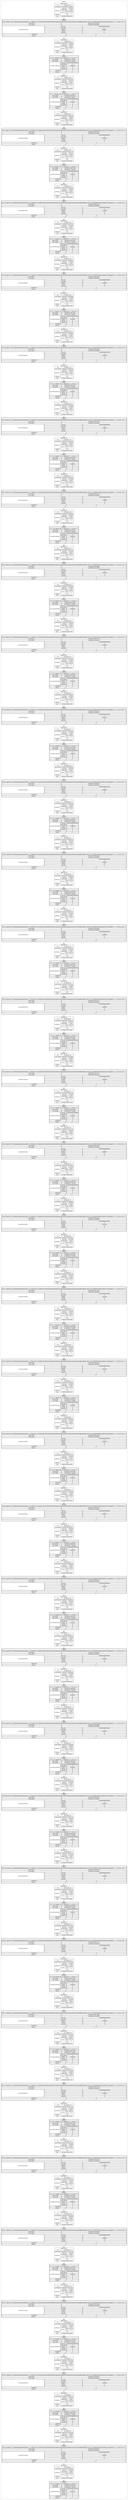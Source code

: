 digraph dot {
subgraph cluster_1 {
label="graph_1" graph[style="dashed"];
"graph_1_node_0"[style="solid" shape="record" label="{
MEM_ALLOC
| {{ID | node handle} | {0 (topoId: 137) | 0x00005633705A9D50}}
| {{{poolProps | {allocType | handleTypes | {location | {type | id}}} | {PINNED | NONE | DEVICE | 0}}}}
| {{bytesize | dptr} | {128 | 0x0000001A00000000}}
}"];

"graph_1_node_1"[style="bold" shape="record" label="{KERNEL
| {ID | 1 (topoId: 136) | _ZN8internal5gemvx6kernelIii13__nv_bfloat16S2_S2_fLb1ELb1ELb1ELb0ELi7ELb0E18cublasGemvParamsExIi30cublasGemvTensorStridedBatchedIKS2_ES6_S4_IS2_EfEEENSt9enable_ifIXT5_EvE4typeET11_\<\<\<1,\{2,64\},784\>\>\>}
| {{node handle | func handle} | {0x0000563376E2DFE0 | 0x00005633768D5BF0}}
| {accessPolicyWindow | {base_ptr | num_bytes | hitRatio | hitProp | missProp} | {0x0000000000000000 | 0 | 0.000000 | N | N}}
| {cooperative | 0}
| {priority | 0}
}"];

"graph_1_node_2"[style="solid" shape="record" label="{
MEM_ALLOC
| {{ID | node handle} | {2 (topoId: 135) | 0x00005633771ED0E0}}
| {{{poolProps | {allocType | handleTypes | {location | {type | id}}} | {PINNED | NONE | DEVICE | 0}}}}
| {{bytesize | dptr} | {128 | 0x0000001A00000200}}
}"];

"graph_1_node_3"[style="bold" shape="record" label="{KERNEL
| {ID | 3 (topoId: 134) | badd_bf16\<\<\<1,1024,0\>\>\>}
| {{node handle | func handle} | {0x00005633771ED970 | 0x00005633774A5A60}}
| {accessPolicyWindow | {base_ptr | num_bytes | hitRatio | hitProp | missProp} | {0x0000000000000000 | 0 | 0.000000 | N | N}}
| {cooperative | 0}
| {priority | 0}
}"];

"graph_1_node_4"[style="solid" shape="record" label="{
MEM_ALLOC
| {{ID | node handle} | {4 (topoId: 133) | 0x0000563376E2FFE0}}
| {{{poolProps | {allocType | handleTypes | {location | {type | id}}} | {PINNED | NONE | DEVICE | 0}}}}
| {{bytesize | dptr} | {128 | 0x0000001A00000400}}
}"];

"graph_1_node_5"[style="bold" shape="record" label="{KERNEL
| {ID | 5 (topoId: 132) | urelu_bf16\<\<\<1,1024,0\>\>\>}
| {{node handle | func handle} | {0x0000563376E30870 | 0x000056337754E210}}
| {accessPolicyWindow | {base_ptr | num_bytes | hitRatio | hitProp | missProp} | {0x0000000000000000 | 0 | 0.000000 | N | N}}
| {cooperative | 0}
| {priority | 0}
}"];

"graph_1_node_6"[style="solid" shape="record" label="{
MEM_ALLOC
| {{ID | node handle} | {6 (topoId: 131) | 0x0000563376E31250}}
| {{{poolProps | {allocType | handleTypes | {location | {type | id}}} | {PINNED | NONE | DEVICE | 0}}}}
| {{bytesize | dptr} | {128 | 0x0000001A00000600}}
}"];

"graph_1_node_7"[style="bold" shape="record" label="{KERNEL
| {ID | 7 (topoId: 130) | _ZN8internal5gemvx6kernelIii13__nv_bfloat16S2_S2_fLb0ELb1ELb1ELb0ELi5ELb0E18cublasGemvParamsExIi30cublasGemvTensorStridedBatchedIKS2_ES6_S4_IS2_EfEEENSt9enable_ifIXntT5_EvE4typeET11_\<\<\<16,\{8,4\},144\>\>\>}
| {{node handle | func handle} | {0x0000563376E36650 | 0x000056337693AEF0}}
| {accessPolicyWindow | {base_ptr | num_bytes | hitRatio | hitProp | missProp} | {0x0000000000000000 | 0 | 0.000000 | N | N}}
| {cooperative | 0}
| {priority | 0}
}"];

"graph_1_node_8"[style="solid" shape="record" label="{
MEM_ALLOC
| {{ID | node handle} | {8 (topoId: 129) | 0x0000563376E37150}}
| {{{poolProps | {allocType | handleTypes | {location | {type | id}}} | {PINNED | NONE | DEVICE | 0}}}}
| {{bytesize | dptr} | {128 | 0x0000001A00000800}}
}"];

"graph_1_node_9"[style="bold" shape="record" label="{KERNEL
| {ID | 9 (topoId: 128) | badd_bf16\<\<\<1,1024,0\>\>\>}
| {{node handle | func handle} | {0x0000563376E379E0 | 0x00005633774A5A60}}
| {accessPolicyWindow | {base_ptr | num_bytes | hitRatio | hitProp | missProp} | {0x0000000000000000 | 0 | 0.000000 | N | N}}
| {cooperative | 0}
| {priority | 0}
}"];

"graph_1_node_10"[style="solid" shape="record" label="{
MEM_ALLOC
| {{ID | node handle} | {10 (topoId: 127) | 0x0000563376E383E0}}
| {{{poolProps | {allocType | handleTypes | {location | {type | id}}} | {PINNED | NONE | DEVICE | 0}}}}
| {{bytesize | dptr} | {128 | 0x0000001A00000A00}}
}"];

"graph_1_node_11"[style="bold" shape="record" label="{KERNEL
| {ID | 11 (topoId: 126) | _ZN8internal5gemvx6kernelIii13__nv_bfloat16S2_S2_fLb0ELb1ELb1ELb0ELi5ELb0E18cublasGemvParamsExIi30cublasGemvTensorStridedBatchedIKS2_ES6_S4_IS2_EfEEENSt9enable_ifIXntT5_EvE4typeET11_\<\<\<16,\{8,4\},144\>\>\>}
| {{node handle | func handle} | {0x0000563376E38C70 | 0x000056337693AEF0}}
| {accessPolicyWindow | {base_ptr | num_bytes | hitRatio | hitProp | missProp} | {0x0000000000000000 | 0 | 0.000000 | N | N}}
| {cooperative | 0}
| {priority | 0}
}"];

"graph_1_node_12"[style="solid" shape="record" label="{
MEM_ALLOC
| {{ID | node handle} | {12 (topoId: 125) | 0x0000563376E39790}}
| {{{poolProps | {allocType | handleTypes | {location | {type | id}}} | {PINNED | NONE | DEVICE | 0}}}}
| {{bytesize | dptr} | {128 | 0x0000001A00000C00}}
}"];

"graph_1_node_13"[style="bold" shape="record" label="{KERNEL
| {ID | 13 (topoId: 124) | badd_bf16\<\<\<1,1024,0\>\>\>}
| {{node handle | func handle} | {0x0000563376E3A020 | 0x00005633774A5A60}}
| {accessPolicyWindow | {base_ptr | num_bytes | hitRatio | hitProp | missProp} | {0x0000000000000000 | 0 | 0.000000 | N | N}}
| {cooperative | 0}
| {priority | 0}
}"];

"graph_1_node_14"[style="solid" shape="record" label="{
MEM_ALLOC
| {{ID | node handle} | {14 (topoId: 123) | 0x0000563376E3AA20}}
| {{{poolProps | {allocType | handleTypes | {location | {type | id}}} | {PINNED | NONE | DEVICE | 0}}}}
| {{bytesize | dptr} | {128 | 0x0000001A00000E00}}
}"];

"graph_1_node_15"[style="bold" shape="record" label="{KERNEL
| {ID | 15 (topoId: 122) | _ZN8internal5gemvx6kernelIii13__nv_bfloat16S2_S2_fLb0ELb1ELb1ELb0ELi5ELb0E18cublasGemvParamsExIi30cublasGemvTensorStridedBatchedIKS2_ES6_S4_IS2_EfEEENSt9enable_ifIXntT5_EvE4typeET11_\<\<\<16,\{8,4\},144\>\>\>}
| {{node handle | func handle} | {0x0000563376E3B2B0 | 0x000056337693AEF0}}
| {accessPolicyWindow | {base_ptr | num_bytes | hitRatio | hitProp | missProp} | {0x0000000000000000 | 0 | 0.000000 | N | N}}
| {cooperative | 0}
| {priority | 0}
}"];

"graph_1_node_16"[style="solid" shape="record" label="{
MEM_ALLOC
| {{ID | node handle} | {16 (topoId: 121) | 0x0000563376E3BDD0}}
| {{{poolProps | {allocType | handleTypes | {location | {type | id}}} | {PINNED | NONE | DEVICE | 0}}}}
| {{bytesize | dptr} | {128 | 0x0000001A00001000}}
}"];

"graph_1_node_17"[style="bold" shape="record" label="{KERNEL
| {ID | 17 (topoId: 120) | badd_bf16\<\<\<1,1024,0\>\>\>}
| {{node handle | func handle} | {0x0000563376E3C660 | 0x00005633774A5A60}}
| {accessPolicyWindow | {base_ptr | num_bytes | hitRatio | hitProp | missProp} | {0x0000000000000000 | 0 | 0.000000 | N | N}}
| {cooperative | 0}
| {priority | 0}
}"];

"graph_1_node_18"[style="solid" shape="record" label="{
MEM_ALLOC
| {{ID | node handle} | {18 (topoId: 119) | 0x0000563376E3D060}}
| {{{poolProps | {allocType | handleTypes | {location | {type | id}}} | {PINNED | NONE | DEVICE | 0}}}}
| {{bytesize | dptr} | {128 | 0x0000001A00001200}}
}"];

"graph_1_node_19"[style="bold" shape="record" label="{KERNEL
| {ID | 19 (topoId: 118) | _ZN8internal5gemvx6kernelIii13__nv_bfloat16S2_S2_fLb0ELb1ELb1ELb0ELi5ELb0E18cublasGemvParamsExIi30cublasGemvTensorStridedBatchedIKS2_ES6_S4_IS2_EfEEENSt9enable_ifIXntT5_EvE4typeET11_\<\<\<16,\{8,4\},144\>\>\>}
| {{node handle | func handle} | {0x0000563376E3D8F0 | 0x000056337693AEF0}}
| {accessPolicyWindow | {base_ptr | num_bytes | hitRatio | hitProp | missProp} | {0x0000000000000000 | 0 | 0.000000 | N | N}}
| {cooperative | 0}
| {priority | 0}
}"];

"graph_1_node_20"[style="solid" shape="record" label="{
MEM_ALLOC
| {{ID | node handle} | {20 (topoId: 117) | 0x0000563376E3E410}}
| {{{poolProps | {allocType | handleTypes | {location | {type | id}}} | {PINNED | NONE | DEVICE | 0}}}}
| {{bytesize | dptr} | {128 | 0x0000001A00001400}}
}"];

"graph_1_node_21"[style="bold" shape="record" label="{KERNEL
| {ID | 21 (topoId: 116) | badd_bf16\<\<\<1,1024,0\>\>\>}
| {{node handle | func handle} | {0x0000563376E3ECA0 | 0x00005633774A5A60}}
| {accessPolicyWindow | {base_ptr | num_bytes | hitRatio | hitProp | missProp} | {0x0000000000000000 | 0 | 0.000000 | N | N}}
| {cooperative | 0}
| {priority | 0}
}"];

"graph_1_node_22"[style="solid" shape="record" label="{
MEM_ALLOC
| {{ID | node handle} | {22 (topoId: 115) | 0x0000563376E3F6A0}}
| {{{poolProps | {allocType | handleTypes | {location | {type | id}}} | {PINNED | NONE | DEVICE | 0}}}}
| {{bytesize | dptr} | {128 | 0x0000001A00001600}}
}"];

"graph_1_node_23"[style="bold" shape="record" label="{KERNEL
| {ID | 23 (topoId: 114) | _ZN8internal5gemvx6kernelIii13__nv_bfloat16S2_S2_fLb0ELb1ELb1ELb0ELi5ELb0E18cublasGemvParamsExIi30cublasGemvTensorStridedBatchedIKS2_ES6_S4_IS2_EfEEENSt9enable_ifIXntT5_EvE4typeET11_\<\<\<16,\{8,4\},144\>\>\>}
| {{node handle | func handle} | {0x0000563376E3FF30 | 0x000056337693AEF0}}
| {accessPolicyWindow | {base_ptr | num_bytes | hitRatio | hitProp | missProp} | {0x0000000000000000 | 0 | 0.000000 | N | N}}
| {cooperative | 0}
| {priority | 0}
}"];

"graph_1_node_24"[style="solid" shape="record" label="{
MEM_ALLOC
| {{ID | node handle} | {24 (topoId: 113) | 0x0000563376E40A50}}
| {{{poolProps | {allocType | handleTypes | {location | {type | id}}} | {PINNED | NONE | DEVICE | 0}}}}
| {{bytesize | dptr} | {128 | 0x0000001A00001800}}
}"];

"graph_1_node_25"[style="bold" shape="record" label="{KERNEL
| {ID | 25 (topoId: 112) | badd_bf16\<\<\<1,1024,0\>\>\>}
| {{node handle | func handle} | {0x0000563376E412E0 | 0x00005633774A5A60}}
| {accessPolicyWindow | {base_ptr | num_bytes | hitRatio | hitProp | missProp} | {0x0000000000000000 | 0 | 0.000000 | N | N}}
| {cooperative | 0}
| {priority | 0}
}"];

"graph_1_node_26"[style="solid" shape="record" label="{
MEM_ALLOC
| {{ID | node handle} | {26 (topoId: 111) | 0x0000563376E41CE0}}
| {{{poolProps | {allocType | handleTypes | {location | {type | id}}} | {PINNED | NONE | DEVICE | 0}}}}
| {{bytesize | dptr} | {128 | 0x0000001A00001A00}}
}"];

"graph_1_node_27"[style="bold" shape="record" label="{KERNEL
| {ID | 27 (topoId: 110) | _ZN8internal5gemvx6kernelIii13__nv_bfloat16S2_S2_fLb0ELb1ELb1ELb0ELi5ELb0E18cublasGemvParamsExIi30cublasGemvTensorStridedBatchedIKS2_ES6_S4_IS2_EfEEENSt9enable_ifIXntT5_EvE4typeET11_\<\<\<16,\{8,4\},144\>\>\>}
| {{node handle | func handle} | {0x0000563376E42570 | 0x000056337693AEF0}}
| {accessPolicyWindow | {base_ptr | num_bytes | hitRatio | hitProp | missProp} | {0x0000000000000000 | 0 | 0.000000 | N | N}}
| {cooperative | 0}
| {priority | 0}
}"];

"graph_1_node_28"[style="solid" shape="record" label="{
MEM_ALLOC
| {{ID | node handle} | {28 (topoId: 109) | 0x0000563376E43090}}
| {{{poolProps | {allocType | handleTypes | {location | {type | id}}} | {PINNED | NONE | DEVICE | 0}}}}
| {{bytesize | dptr} | {128 | 0x0000001A00001C00}}
}"];

"graph_1_node_29"[style="bold" shape="record" label="{KERNEL
| {ID | 29 (topoId: 108) | badd_bf16\<\<\<1,1024,0\>\>\>}
| {{node handle | func handle} | {0x0000563376E43920 | 0x00005633774A5A60}}
| {accessPolicyWindow | {base_ptr | num_bytes | hitRatio | hitProp | missProp} | {0x0000000000000000 | 0 | 0.000000 | N | N}}
| {cooperative | 0}
| {priority | 0}
}"];

"graph_1_node_30"[style="solid" shape="record" label="{
MEM_ALLOC
| {{ID | node handle} | {30 (topoId: 107) | 0x0000563376E44320}}
| {{{poolProps | {allocType | handleTypes | {location | {type | id}}} | {PINNED | NONE | DEVICE | 0}}}}
| {{bytesize | dptr} | {128 | 0x0000001A00001E00}}
}"];

"graph_1_node_31"[style="bold" shape="record" label="{KERNEL
| {ID | 31 (topoId: 106) | _ZN8internal5gemvx6kernelIii13__nv_bfloat16S2_S2_fLb0ELb1ELb1ELb0ELi5ELb0E18cublasGemvParamsExIi30cublasGemvTensorStridedBatchedIKS2_ES6_S4_IS2_EfEEENSt9enable_ifIXntT5_EvE4typeET11_\<\<\<16,\{8,4\},144\>\>\>}
| {{node handle | func handle} | {0x0000563376E44BB0 | 0x000056337693AEF0}}
| {accessPolicyWindow | {base_ptr | num_bytes | hitRatio | hitProp | missProp} | {0x0000000000000000 | 0 | 0.000000 | N | N}}
| {cooperative | 0}
| {priority | 0}
}"];

"graph_1_node_32"[style="solid" shape="record" label="{
MEM_ALLOC
| {{ID | node handle} | {32 (topoId: 105) | 0x0000563376E456D0}}
| {{{poolProps | {allocType | handleTypes | {location | {type | id}}} | {PINNED | NONE | DEVICE | 0}}}}
| {{bytesize | dptr} | {128 | 0x0000001A00002000}}
}"];

"graph_1_node_33"[style="bold" shape="record" label="{KERNEL
| {ID | 33 (topoId: 104) | badd_bf16\<\<\<1,1024,0\>\>\>}
| {{node handle | func handle} | {0x0000563376E45F60 | 0x00005633774A5A60}}
| {accessPolicyWindow | {base_ptr | num_bytes | hitRatio | hitProp | missProp} | {0x0000000000000000 | 0 | 0.000000 | N | N}}
| {cooperative | 0}
| {priority | 0}
}"];

"graph_1_node_34"[style="solid" shape="record" label="{
MEM_ALLOC
| {{ID | node handle} | {34 (topoId: 103) | 0x0000563376E46960}}
| {{{poolProps | {allocType | handleTypes | {location | {type | id}}} | {PINNED | NONE | DEVICE | 0}}}}
| {{bytesize | dptr} | {128 | 0x0000001A00002200}}
}"];

"graph_1_node_35"[style="bold" shape="record" label="{KERNEL
| {ID | 35 (topoId: 102) | _ZN8internal5gemvx6kernelIii13__nv_bfloat16S2_S2_fLb0ELb1ELb1ELb0ELi5ELb0E18cublasGemvParamsExIi30cublasGemvTensorStridedBatchedIKS2_ES6_S4_IS2_EfEEENSt9enable_ifIXntT5_EvE4typeET11_\<\<\<16,\{8,4\},144\>\>\>}
| {{node handle | func handle} | {0x0000563376E471F0 | 0x000056337693AEF0}}
| {accessPolicyWindow | {base_ptr | num_bytes | hitRatio | hitProp | missProp} | {0x0000000000000000 | 0 | 0.000000 | N | N}}
| {cooperative | 0}
| {priority | 0}
}"];

"graph_1_node_36"[style="solid" shape="record" label="{
MEM_ALLOC
| {{ID | node handle} | {36 (topoId: 101) | 0x0000563376E47D10}}
| {{{poolProps | {allocType | handleTypes | {location | {type | id}}} | {PINNED | NONE | DEVICE | 0}}}}
| {{bytesize | dptr} | {128 | 0x0000001A00002400}}
}"];

"graph_1_node_37"[style="bold" shape="record" label="{KERNEL
| {ID | 37 (topoId: 100) | badd_bf16\<\<\<1,1024,0\>\>\>}
| {{node handle | func handle} | {0x0000563376E485A0 | 0x00005633774A5A60}}
| {accessPolicyWindow | {base_ptr | num_bytes | hitRatio | hitProp | missProp} | {0x0000000000000000 | 0 | 0.000000 | N | N}}
| {cooperative | 0}
| {priority | 0}
}"];

"graph_1_node_38"[style="solid" shape="record" label="{
MEM_ALLOC
| {{ID | node handle} | {38 (topoId: 99) | 0x0000563376E48FA0}}
| {{{poolProps | {allocType | handleTypes | {location | {type | id}}} | {PINNED | NONE | DEVICE | 0}}}}
| {{bytesize | dptr} | {128 | 0x0000001A00002600}}
}"];

"graph_1_node_39"[style="bold" shape="record" label="{KERNEL
| {ID | 39 (topoId: 98) | _ZN8internal5gemvx6kernelIii13__nv_bfloat16S2_S2_fLb0ELb1ELb1ELb0ELi5ELb0E18cublasGemvParamsExIi30cublasGemvTensorStridedBatchedIKS2_ES6_S4_IS2_EfEEENSt9enable_ifIXntT5_EvE4typeET11_\<\<\<16,\{8,4\},144\>\>\>}
| {{node handle | func handle} | {0x0000563376E49830 | 0x000056337693AEF0}}
| {accessPolicyWindow | {base_ptr | num_bytes | hitRatio | hitProp | missProp} | {0x0000000000000000 | 0 | 0.000000 | N | N}}
| {cooperative | 0}
| {priority | 0}
}"];

"graph_1_node_40"[style="solid" shape="record" label="{
MEM_ALLOC
| {{ID | node handle} | {40 (topoId: 97) | 0x0000563376E4A350}}
| {{{poolProps | {allocType | handleTypes | {location | {type | id}}} | {PINNED | NONE | DEVICE | 0}}}}
| {{bytesize | dptr} | {128 | 0x0000001A00002800}}
}"];

"graph_1_node_41"[style="bold" shape="record" label="{KERNEL
| {ID | 41 (topoId: 96) | badd_bf16\<\<\<1,1024,0\>\>\>}
| {{node handle | func handle} | {0x0000563376E4ABE0 | 0x00005633774A5A60}}
| {accessPolicyWindow | {base_ptr | num_bytes | hitRatio | hitProp | missProp} | {0x0000000000000000 | 0 | 0.000000 | N | N}}
| {cooperative | 0}
| {priority | 0}
}"];

"graph_1_node_42"[style="solid" shape="record" label="{
MEM_ALLOC
| {{ID | node handle} | {42 (topoId: 95) | 0x0000563376E4B5E0}}
| {{{poolProps | {allocType | handleTypes | {location | {type | id}}} | {PINNED | NONE | DEVICE | 0}}}}
| {{bytesize | dptr} | {128 | 0x0000001A00002A00}}
}"];

"graph_1_node_43"[style="bold" shape="record" label="{KERNEL
| {ID | 43 (topoId: 94) | _ZN8internal5gemvx6kernelIii13__nv_bfloat16S2_S2_fLb0ELb1ELb1ELb0ELi5ELb0E18cublasGemvParamsExIi30cublasGemvTensorStridedBatchedIKS2_ES6_S4_IS2_EfEEENSt9enable_ifIXntT5_EvE4typeET11_\<\<\<16,\{8,4\},144\>\>\>}
| {{node handle | func handle} | {0x0000563376E4BE70 | 0x000056337693AEF0}}
| {accessPolicyWindow | {base_ptr | num_bytes | hitRatio | hitProp | missProp} | {0x0000000000000000 | 0 | 0.000000 | N | N}}
| {cooperative | 0}
| {priority | 0}
}"];

"graph_1_node_44"[style="solid" shape="record" label="{
MEM_ALLOC
| {{ID | node handle} | {44 (topoId: 93) | 0x0000563376E4C990}}
| {{{poolProps | {allocType | handleTypes | {location | {type | id}}} | {PINNED | NONE | DEVICE | 0}}}}
| {{bytesize | dptr} | {128 | 0x0000001A00002C00}}
}"];

"graph_1_node_45"[style="bold" shape="record" label="{KERNEL
| {ID | 45 (topoId: 92) | badd_bf16\<\<\<1,1024,0\>\>\>}
| {{node handle | func handle} | {0x0000563376E4D220 | 0x00005633774A5A60}}
| {accessPolicyWindow | {base_ptr | num_bytes | hitRatio | hitProp | missProp} | {0x0000000000000000 | 0 | 0.000000 | N | N}}
| {cooperative | 0}
| {priority | 0}
}"];

"graph_1_node_46"[style="solid" shape="record" label="{
MEM_ALLOC
| {{ID | node handle} | {46 (topoId: 91) | 0x0000563376E4DC20}}
| {{{poolProps | {allocType | handleTypes | {location | {type | id}}} | {PINNED | NONE | DEVICE | 0}}}}
| {{bytesize | dptr} | {128 | 0x0000001A00002E00}}
}"];

"graph_1_node_47"[style="bold" shape="record" label="{KERNEL
| {ID | 47 (topoId: 90) | _ZN8internal5gemvx6kernelIii13__nv_bfloat16S2_S2_fLb0ELb1ELb1ELb0ELi5ELb0E18cublasGemvParamsExIi30cublasGemvTensorStridedBatchedIKS2_ES6_S4_IS2_EfEEENSt9enable_ifIXntT5_EvE4typeET11_\<\<\<16,\{8,4\},144\>\>\>}
| {{node handle | func handle} | {0x0000563376E4E4B0 | 0x000056337693AEF0}}
| {accessPolicyWindow | {base_ptr | num_bytes | hitRatio | hitProp | missProp} | {0x0000000000000000 | 0 | 0.000000 | N | N}}
| {cooperative | 0}
| {priority | 0}
}"];

"graph_1_node_48"[style="solid" shape="record" label="{
MEM_ALLOC
| {{ID | node handle} | {48 (topoId: 89) | 0x0000563376E4EFD0}}
| {{{poolProps | {allocType | handleTypes | {location | {type | id}}} | {PINNED | NONE | DEVICE | 0}}}}
| {{bytesize | dptr} | {128 | 0x0000001A00003000}}
}"];

"graph_1_node_49"[style="bold" shape="record" label="{KERNEL
| {ID | 49 (topoId: 88) | badd_bf16\<\<\<1,1024,0\>\>\>}
| {{node handle | func handle} | {0x0000563376E4F860 | 0x00005633774A5A60}}
| {accessPolicyWindow | {base_ptr | num_bytes | hitRatio | hitProp | missProp} | {0x0000000000000000 | 0 | 0.000000 | N | N}}
| {cooperative | 0}
| {priority | 0}
}"];

"graph_1_node_50"[style="solid" shape="record" label="{
MEM_ALLOC
| {{ID | node handle} | {50 (topoId: 87) | 0x0000563376E50260}}
| {{{poolProps | {allocType | handleTypes | {location | {type | id}}} | {PINNED | NONE | DEVICE | 0}}}}
| {{bytesize | dptr} | {128 | 0x0000001A00003200}}
}"];

"graph_1_node_51"[style="bold" shape="record" label="{KERNEL
| {ID | 51 (topoId: 86) | _ZN8internal5gemvx6kernelIii13__nv_bfloat16S2_S2_fLb0ELb1ELb1ELb0ELi5ELb0E18cublasGemvParamsExIi30cublasGemvTensorStridedBatchedIKS2_ES6_S4_IS2_EfEEENSt9enable_ifIXntT5_EvE4typeET11_\<\<\<16,\{8,4\},144\>\>\>}
| {{node handle | func handle} | {0x0000563376E50AF0 | 0x000056337693AEF0}}
| {accessPolicyWindow | {base_ptr | num_bytes | hitRatio | hitProp | missProp} | {0x0000000000000000 | 0 | 0.000000 | N | N}}
| {cooperative | 0}
| {priority | 0}
}"];

"graph_1_node_52"[style="solid" shape="record" label="{
MEM_ALLOC
| {{ID | node handle} | {52 (topoId: 85) | 0x0000563376E51610}}
| {{{poolProps | {allocType | handleTypes | {location | {type | id}}} | {PINNED | NONE | DEVICE | 0}}}}
| {{bytesize | dptr} | {128 | 0x0000001A00003400}}
}"];

"graph_1_node_53"[style="bold" shape="record" label="{KERNEL
| {ID | 53 (topoId: 84) | badd_bf16\<\<\<1,1024,0\>\>\>}
| {{node handle | func handle} | {0x0000563376E51EA0 | 0x00005633774A5A60}}
| {accessPolicyWindow | {base_ptr | num_bytes | hitRatio | hitProp | missProp} | {0x0000000000000000 | 0 | 0.000000 | N | N}}
| {cooperative | 0}
| {priority | 0}
}"];

"graph_1_node_54"[style="solid" shape="record" label="{
MEM_ALLOC
| {{ID | node handle} | {54 (topoId: 83) | 0x0000563376E528A0}}
| {{{poolProps | {allocType | handleTypes | {location | {type | id}}} | {PINNED | NONE | DEVICE | 0}}}}
| {{bytesize | dptr} | {128 | 0x0000001A00003600}}
}"];

"graph_1_node_55"[style="bold" shape="record" label="{KERNEL
| {ID | 55 (topoId: 82) | _ZN8internal5gemvx6kernelIii13__nv_bfloat16S2_S2_fLb0ELb1ELb1ELb0ELi5ELb0E18cublasGemvParamsExIi30cublasGemvTensorStridedBatchedIKS2_ES6_S4_IS2_EfEEENSt9enable_ifIXntT5_EvE4typeET11_\<\<\<16,\{8,4\},144\>\>\>}
| {{node handle | func handle} | {0x0000563376E53130 | 0x000056337693AEF0}}
| {accessPolicyWindow | {base_ptr | num_bytes | hitRatio | hitProp | missProp} | {0x0000000000000000 | 0 | 0.000000 | N | N}}
| {cooperative | 0}
| {priority | 0}
}"];

"graph_1_node_56"[style="solid" shape="record" label="{
MEM_ALLOC
| {{ID | node handle} | {56 (topoId: 81) | 0x0000563376E53C50}}
| {{{poolProps | {allocType | handleTypes | {location | {type | id}}} | {PINNED | NONE | DEVICE | 0}}}}
| {{bytesize | dptr} | {128 | 0x0000001A00003800}}
}"];

"graph_1_node_57"[style="bold" shape="record" label="{KERNEL
| {ID | 57 (topoId: 80) | badd_bf16\<\<\<1,1024,0\>\>\>}
| {{node handle | func handle} | {0x0000563376E544E0 | 0x00005633774A5A60}}
| {accessPolicyWindow | {base_ptr | num_bytes | hitRatio | hitProp | missProp} | {0x0000000000000000 | 0 | 0.000000 | N | N}}
| {cooperative | 0}
| {priority | 0}
}"];

"graph_1_node_58"[style="solid" shape="record" label="{
MEM_ALLOC
| {{ID | node handle} | {58 (topoId: 79) | 0x0000563376E54EE0}}
| {{{poolProps | {allocType | handleTypes | {location | {type | id}}} | {PINNED | NONE | DEVICE | 0}}}}
| {{bytesize | dptr} | {128 | 0x0000001A00003A00}}
}"];

"graph_1_node_59"[style="bold" shape="record" label="{KERNEL
| {ID | 59 (topoId: 78) | _ZN8internal5gemvx6kernelIii13__nv_bfloat16S2_S2_fLb0ELb1ELb1ELb0ELi5ELb0E18cublasGemvParamsExIi30cublasGemvTensorStridedBatchedIKS2_ES6_S4_IS2_EfEEENSt9enable_ifIXntT5_EvE4typeET11_\<\<\<16,\{8,4\},144\>\>\>}
| {{node handle | func handle} | {0x0000563376E55770 | 0x000056337693AEF0}}
| {accessPolicyWindow | {base_ptr | num_bytes | hitRatio | hitProp | missProp} | {0x0000000000000000 | 0 | 0.000000 | N | N}}
| {cooperative | 0}
| {priority | 0}
}"];

"graph_1_node_60"[style="solid" shape="record" label="{
MEM_ALLOC
| {{ID | node handle} | {60 (topoId: 77) | 0x0000563376E56290}}
| {{{poolProps | {allocType | handleTypes | {location | {type | id}}} | {PINNED | NONE | DEVICE | 0}}}}
| {{bytesize | dptr} | {128 | 0x0000001A00003C00}}
}"];

"graph_1_node_61"[style="bold" shape="record" label="{KERNEL
| {ID | 61 (topoId: 76) | badd_bf16\<\<\<1,1024,0\>\>\>}
| {{node handle | func handle} | {0x0000563376E56B20 | 0x00005633774A5A60}}
| {accessPolicyWindow | {base_ptr | num_bytes | hitRatio | hitProp | missProp} | {0x0000000000000000 | 0 | 0.000000 | N | N}}
| {cooperative | 0}
| {priority | 0}
}"];

"graph_1_node_62"[style="solid" shape="record" label="{
MEM_ALLOC
| {{ID | node handle} | {62 (topoId: 75) | 0x0000563376E57520}}
| {{{poolProps | {allocType | handleTypes | {location | {type | id}}} | {PINNED | NONE | DEVICE | 0}}}}
| {{bytesize | dptr} | {128 | 0x0000001A00003E00}}
}"];

"graph_1_node_63"[style="bold" shape="record" label="{KERNEL
| {ID | 63 (topoId: 74) | _ZN8internal5gemvx6kernelIii13__nv_bfloat16S2_S2_fLb0ELb1ELb1ELb0ELi5ELb0E18cublasGemvParamsExIi30cublasGemvTensorStridedBatchedIKS2_ES6_S4_IS2_EfEEENSt9enable_ifIXntT5_EvE4typeET11_\<\<\<16,\{8,4\},144\>\>\>}
| {{node handle | func handle} | {0x0000563376E57DB0 | 0x000056337693AEF0}}
| {accessPolicyWindow | {base_ptr | num_bytes | hitRatio | hitProp | missProp} | {0x0000000000000000 | 0 | 0.000000 | N | N}}
| {cooperative | 0}
| {priority | 0}
}"];

"graph_1_node_64"[style="solid" shape="record" label="{
MEM_ALLOC
| {{ID | node handle} | {64 (topoId: 73) | 0x0000563376E588D0}}
| {{{poolProps | {allocType | handleTypes | {location | {type | id}}} | {PINNED | NONE | DEVICE | 0}}}}
| {{bytesize | dptr} | {128 | 0x0000001A00004000}}
}"];

"graph_1_node_65"[style="bold" shape="record" label="{KERNEL
| {ID | 65 (topoId: 72) | badd_bf16\<\<\<1,1024,0\>\>\>}
| {{node handle | func handle} | {0x0000563376E59160 | 0x00005633774A5A60}}
| {accessPolicyWindow | {base_ptr | num_bytes | hitRatio | hitProp | missProp} | {0x0000000000000000 | 0 | 0.000000 | N | N}}
| {cooperative | 0}
| {priority | 0}
}"];

"graph_1_node_66"[style="solid" shape="record" label="{
MEM_ALLOC
| {{ID | node handle} | {66 (topoId: 71) | 0x0000563376E59B60}}
| {{{poolProps | {allocType | handleTypes | {location | {type | id}}} | {PINNED | NONE | DEVICE | 0}}}}
| {{bytesize | dptr} | {128 | 0x0000001A00004200}}
}"];

"graph_1_node_67"[style="bold" shape="record" label="{KERNEL
| {ID | 67 (topoId: 70) | _ZN8internal5gemvx6kernelIii13__nv_bfloat16S2_S2_fLb0ELb1ELb1ELb0ELi5ELb0E18cublasGemvParamsExIi30cublasGemvTensorStridedBatchedIKS2_ES6_S4_IS2_EfEEENSt9enable_ifIXntT5_EvE4typeET11_\<\<\<16,\{8,4\},144\>\>\>}
| {{node handle | func handle} | {0x0000563376E5A3F0 | 0x000056337693AEF0}}
| {accessPolicyWindow | {base_ptr | num_bytes | hitRatio | hitProp | missProp} | {0x0000000000000000 | 0 | 0.000000 | N | N}}
| {cooperative | 0}
| {priority | 0}
}"];

"graph_1_node_68"[style="solid" shape="record" label="{
MEM_ALLOC
| {{ID | node handle} | {68 (topoId: 69) | 0x0000563376E5AF10}}
| {{{poolProps | {allocType | handleTypes | {location | {type | id}}} | {PINNED | NONE | DEVICE | 0}}}}
| {{bytesize | dptr} | {128 | 0x0000001A00004400}}
}"];

"graph_1_node_69"[style="bold" shape="record" label="{KERNEL
| {ID | 69 (topoId: 68) | badd_bf16\<\<\<1,1024,0\>\>\>}
| {{node handle | func handle} | {0x0000563376E5B7A0 | 0x00005633774A5A60}}
| {accessPolicyWindow | {base_ptr | num_bytes | hitRatio | hitProp | missProp} | {0x0000000000000000 | 0 | 0.000000 | N | N}}
| {cooperative | 0}
| {priority | 0}
}"];

"graph_1_node_70"[style="solid" shape="record" label="{
MEM_ALLOC
| {{ID | node handle} | {70 (topoId: 67) | 0x0000563376E5C1A0}}
| {{{poolProps | {allocType | handleTypes | {location | {type | id}}} | {PINNED | NONE | DEVICE | 0}}}}
| {{bytesize | dptr} | {128 | 0x0000001A00004600}}
}"];

"graph_1_node_71"[style="bold" shape="record" label="{KERNEL
| {ID | 71 (topoId: 66) | _ZN8internal5gemvx6kernelIii13__nv_bfloat16S2_S2_fLb0ELb1ELb1ELb0ELi5ELb0E18cublasGemvParamsExIi30cublasGemvTensorStridedBatchedIKS2_ES6_S4_IS2_EfEEENSt9enable_ifIXntT5_EvE4typeET11_\<\<\<16,\{8,4\},144\>\>\>}
| {{node handle | func handle} | {0x0000563376E5CA30 | 0x000056337693AEF0}}
| {accessPolicyWindow | {base_ptr | num_bytes | hitRatio | hitProp | missProp} | {0x0000000000000000 | 0 | 0.000000 | N | N}}
| {cooperative | 0}
| {priority | 0}
}"];

"graph_1_node_72"[style="solid" shape="record" label="{
MEM_ALLOC
| {{ID | node handle} | {72 (topoId: 65) | 0x0000563376E5D550}}
| {{{poolProps | {allocType | handleTypes | {location | {type | id}}} | {PINNED | NONE | DEVICE | 0}}}}
| {{bytesize | dptr} | {128 | 0x0000001A00004800}}
}"];

"graph_1_node_73"[style="bold" shape="record" label="{KERNEL
| {ID | 73 (topoId: 64) | badd_bf16\<\<\<1,1024,0\>\>\>}
| {{node handle | func handle} | {0x0000563376E5DDE0 | 0x00005633774A5A60}}
| {accessPolicyWindow | {base_ptr | num_bytes | hitRatio | hitProp | missProp} | {0x0000000000000000 | 0 | 0.000000 | N | N}}
| {cooperative | 0}
| {priority | 0}
}"];

"graph_1_node_74"[style="solid" shape="record" label="{
MEM_ALLOC
| {{ID | node handle} | {74 (topoId: 63) | 0x0000563376E5E7E0}}
| {{{poolProps | {allocType | handleTypes | {location | {type | id}}} | {PINNED | NONE | DEVICE | 0}}}}
| {{bytesize | dptr} | {128 | 0x0000001A00004A00}}
}"];

"graph_1_node_75"[style="bold" shape="record" label="{KERNEL
| {ID | 75 (topoId: 62) | _ZN8internal5gemvx6kernelIii13__nv_bfloat16S2_S2_fLb0ELb1ELb1ELb0ELi5ELb0E18cublasGemvParamsExIi30cublasGemvTensorStridedBatchedIKS2_ES6_S4_IS2_EfEEENSt9enable_ifIXntT5_EvE4typeET11_\<\<\<16,\{8,4\},144\>\>\>}
| {{node handle | func handle} | {0x0000563376E5F070 | 0x000056337693AEF0}}
| {accessPolicyWindow | {base_ptr | num_bytes | hitRatio | hitProp | missProp} | {0x0000000000000000 | 0 | 0.000000 | N | N}}
| {cooperative | 0}
| {priority | 0}
}"];

"graph_1_node_76"[style="solid" shape="record" label="{
MEM_ALLOC
| {{ID | node handle} | {76 (topoId: 61) | 0x0000563376E5FB90}}
| {{{poolProps | {allocType | handleTypes | {location | {type | id}}} | {PINNED | NONE | DEVICE | 0}}}}
| {{bytesize | dptr} | {128 | 0x0000001A00004C00}}
}"];

"graph_1_node_77"[style="bold" shape="record" label="{KERNEL
| {ID | 77 (topoId: 60) | badd_bf16\<\<\<1,1024,0\>\>\>}
| {{node handle | func handle} | {0x0000563376E60420 | 0x00005633774A5A60}}
| {accessPolicyWindow | {base_ptr | num_bytes | hitRatio | hitProp | missProp} | {0x0000000000000000 | 0 | 0.000000 | N | N}}
| {cooperative | 0}
| {priority | 0}
}"];

"graph_1_node_78"[style="solid" shape="record" label="{
MEM_ALLOC
| {{ID | node handle} | {78 (topoId: 59) | 0x0000563376E60E20}}
| {{{poolProps | {allocType | handleTypes | {location | {type | id}}} | {PINNED | NONE | DEVICE | 0}}}}
| {{bytesize | dptr} | {128 | 0x0000001A00004E00}}
}"];

"graph_1_node_79"[style="bold" shape="record" label="{KERNEL
| {ID | 79 (topoId: 58) | _ZN8internal5gemvx6kernelIii13__nv_bfloat16S2_S2_fLb0ELb1ELb1ELb0ELi5ELb0E18cublasGemvParamsExIi30cublasGemvTensorStridedBatchedIKS2_ES6_S4_IS2_EfEEENSt9enable_ifIXntT5_EvE4typeET11_\<\<\<16,\{8,4\},144\>\>\>}
| {{node handle | func handle} | {0x0000563376E616B0 | 0x000056337693AEF0}}
| {accessPolicyWindow | {base_ptr | num_bytes | hitRatio | hitProp | missProp} | {0x0000000000000000 | 0 | 0.000000 | N | N}}
| {cooperative | 0}
| {priority | 0}
}"];

"graph_1_node_80"[style="solid" shape="record" label="{
MEM_ALLOC
| {{ID | node handle} | {80 (topoId: 57) | 0x0000563376E621D0}}
| {{{poolProps | {allocType | handleTypes | {location | {type | id}}} | {PINNED | NONE | DEVICE | 0}}}}
| {{bytesize | dptr} | {128 | 0x0000001A00005000}}
}"];

"graph_1_node_81"[style="bold" shape="record" label="{KERNEL
| {ID | 81 (topoId: 56) | badd_bf16\<\<\<1,1024,0\>\>\>}
| {{node handle | func handle} | {0x0000563376E62A60 | 0x00005633774A5A60}}
| {accessPolicyWindow | {base_ptr | num_bytes | hitRatio | hitProp | missProp} | {0x0000000000000000 | 0 | 0.000000 | N | N}}
| {cooperative | 0}
| {priority | 0}
}"];

"graph_1_node_82"[style="solid" shape="record" label="{
MEM_ALLOC
| {{ID | node handle} | {82 (topoId: 55) | 0x0000563376E63460}}
| {{{poolProps | {allocType | handleTypes | {location | {type | id}}} | {PINNED | NONE | DEVICE | 0}}}}
| {{bytesize | dptr} | {128 | 0x0000001A00005200}}
}"];

"graph_1_node_83"[style="bold" shape="record" label="{KERNEL
| {ID | 83 (topoId: 54) | _ZN8internal5gemvx6kernelIii13__nv_bfloat16S2_S2_fLb0ELb1ELb1ELb0ELi5ELb0E18cublasGemvParamsExIi30cublasGemvTensorStridedBatchedIKS2_ES6_S4_IS2_EfEEENSt9enable_ifIXntT5_EvE4typeET11_\<\<\<16,\{8,4\},144\>\>\>}
| {{node handle | func handle} | {0x0000563376E63CF0 | 0x000056337693AEF0}}
| {accessPolicyWindow | {base_ptr | num_bytes | hitRatio | hitProp | missProp} | {0x0000000000000000 | 0 | 0.000000 | N | N}}
| {cooperative | 0}
| {priority | 0}
}"];

"graph_1_node_84"[style="solid" shape="record" label="{
MEM_ALLOC
| {{ID | node handle} | {84 (topoId: 53) | 0x0000563376E64810}}
| {{{poolProps | {allocType | handleTypes | {location | {type | id}}} | {PINNED | NONE | DEVICE | 0}}}}
| {{bytesize | dptr} | {128 | 0x0000001A00005400}}
}"];

"graph_1_node_85"[style="bold" shape="record" label="{KERNEL
| {ID | 85 (topoId: 52) | badd_bf16\<\<\<1,1024,0\>\>\>}
| {{node handle | func handle} | {0x0000563376E650A0 | 0x00005633774A5A60}}
| {accessPolicyWindow | {base_ptr | num_bytes | hitRatio | hitProp | missProp} | {0x0000000000000000 | 0 | 0.000000 | N | N}}
| {cooperative | 0}
| {priority | 0}
}"];

"graph_1_node_86"[style="solid" shape="record" label="{
MEM_ALLOC
| {{ID | node handle} | {86 (topoId: 51) | 0x0000563376E65AA0}}
| {{{poolProps | {allocType | handleTypes | {location | {type | id}}} | {PINNED | NONE | DEVICE | 0}}}}
| {{bytesize | dptr} | {128 | 0x0000001A00005600}}
}"];

"graph_1_node_87"[style="bold" shape="record" label="{KERNEL
| {ID | 87 (topoId: 50) | _ZN8internal5gemvx6kernelIii13__nv_bfloat16S2_S2_fLb0ELb1ELb1ELb0ELi5ELb0E18cublasGemvParamsExIi30cublasGemvTensorStridedBatchedIKS2_ES6_S4_IS2_EfEEENSt9enable_ifIXntT5_EvE4typeET11_\<\<\<16,\{8,4\},144\>\>\>}
| {{node handle | func handle} | {0x0000563376E66330 | 0x000056337693AEF0}}
| {accessPolicyWindow | {base_ptr | num_bytes | hitRatio | hitProp | missProp} | {0x0000000000000000 | 0 | 0.000000 | N | N}}
| {cooperative | 0}
| {priority | 0}
}"];

"graph_1_node_88"[style="solid" shape="record" label="{
MEM_ALLOC
| {{ID | node handle} | {88 (topoId: 49) | 0x0000563376E66E50}}
| {{{poolProps | {allocType | handleTypes | {location | {type | id}}} | {PINNED | NONE | DEVICE | 0}}}}
| {{bytesize | dptr} | {128 | 0x0000001A00005800}}
}"];

"graph_1_node_89"[style="bold" shape="record" label="{KERNEL
| {ID | 89 (topoId: 48) | badd_bf16\<\<\<1,1024,0\>\>\>}
| {{node handle | func handle} | {0x0000563376E676E0 | 0x00005633774A5A60}}
| {accessPolicyWindow | {base_ptr | num_bytes | hitRatio | hitProp | missProp} | {0x0000000000000000 | 0 | 0.000000 | N | N}}
| {cooperative | 0}
| {priority | 0}
}"];

"graph_1_node_90"[style="solid" shape="record" label="{
MEM_ALLOC
| {{ID | node handle} | {90 (topoId: 47) | 0x0000563376E680E0}}
| {{{poolProps | {allocType | handleTypes | {location | {type | id}}} | {PINNED | NONE | DEVICE | 0}}}}
| {{bytesize | dptr} | {128 | 0x0000001A00005A00}}
}"];

"graph_1_node_91"[style="bold" shape="record" label="{KERNEL
| {ID | 91 (topoId: 46) | _ZN8internal5gemvx6kernelIii13__nv_bfloat16S2_S2_fLb0ELb1ELb1ELb0ELi5ELb0E18cublasGemvParamsExIi30cublasGemvTensorStridedBatchedIKS2_ES6_S4_IS2_EfEEENSt9enable_ifIXntT5_EvE4typeET11_\<\<\<16,\{8,4\},144\>\>\>}
| {{node handle | func handle} | {0x0000563376E68970 | 0x000056337693AEF0}}
| {accessPolicyWindow | {base_ptr | num_bytes | hitRatio | hitProp | missProp} | {0x0000000000000000 | 0 | 0.000000 | N | N}}
| {cooperative | 0}
| {priority | 0}
}"];

"graph_1_node_92"[style="solid" shape="record" label="{
MEM_ALLOC
| {{ID | node handle} | {92 (topoId: 45) | 0x0000563376E69490}}
| {{{poolProps | {allocType | handleTypes | {location | {type | id}}} | {PINNED | NONE | DEVICE | 0}}}}
| {{bytesize | dptr} | {128 | 0x0000001A00005C00}}
}"];

"graph_1_node_93"[style="bold" shape="record" label="{KERNEL
| {ID | 93 (topoId: 44) | badd_bf16\<\<\<1,1024,0\>\>\>}
| {{node handle | func handle} | {0x0000563376E69D20 | 0x00005633774A5A60}}
| {accessPolicyWindow | {base_ptr | num_bytes | hitRatio | hitProp | missProp} | {0x0000000000000000 | 0 | 0.000000 | N | N}}
| {cooperative | 0}
| {priority | 0}
}"];

"graph_1_node_94"[style="solid" shape="record" label="{
MEM_ALLOC
| {{ID | node handle} | {94 (topoId: 43) | 0x0000563376E6A720}}
| {{{poolProps | {allocType | handleTypes | {location | {type | id}}} | {PINNED | NONE | DEVICE | 0}}}}
| {{bytesize | dptr} | {128 | 0x0000001A00005E00}}
}"];

"graph_1_node_95"[style="bold" shape="record" label="{KERNEL
| {ID | 95 (topoId: 42) | _ZN8internal5gemvx6kernelIii13__nv_bfloat16S2_S2_fLb0ELb1ELb1ELb0ELi5ELb0E18cublasGemvParamsExIi30cublasGemvTensorStridedBatchedIKS2_ES6_S4_IS2_EfEEENSt9enable_ifIXntT5_EvE4typeET11_\<\<\<16,\{8,4\},144\>\>\>}
| {{node handle | func handle} | {0x0000563376E6AFB0 | 0x000056337693AEF0}}
| {accessPolicyWindow | {base_ptr | num_bytes | hitRatio | hitProp | missProp} | {0x0000000000000000 | 0 | 0.000000 | N | N}}
| {cooperative | 0}
| {priority | 0}
}"];

"graph_1_node_96"[style="solid" shape="record" label="{
MEM_ALLOC
| {{ID | node handle} | {96 (topoId: 41) | 0x0000563376E6BAD0}}
| {{{poolProps | {allocType | handleTypes | {location | {type | id}}} | {PINNED | NONE | DEVICE | 0}}}}
| {{bytesize | dptr} | {128 | 0x0000001A00006000}}
}"];

"graph_1_node_97"[style="bold" shape="record" label="{KERNEL
| {ID | 97 (topoId: 40) | badd_bf16\<\<\<1,1024,0\>\>\>}
| {{node handle | func handle} | {0x0000563376E6C360 | 0x00005633774A5A60}}
| {accessPolicyWindow | {base_ptr | num_bytes | hitRatio | hitProp | missProp} | {0x0000000000000000 | 0 | 0.000000 | N | N}}
| {cooperative | 0}
| {priority | 0}
}"];

"graph_1_node_98"[style="solid" shape="record" label="{
MEM_ALLOC
| {{ID | node handle} | {98 (topoId: 39) | 0x0000563376E6CD60}}
| {{{poolProps | {allocType | handleTypes | {location | {type | id}}} | {PINNED | NONE | DEVICE | 0}}}}
| {{bytesize | dptr} | {128 | 0x0000001A00006200}}
}"];

"graph_1_node_99"[style="bold" shape="record" label="{KERNEL
| {ID | 99 (topoId: 38) | _ZN8internal5gemvx6kernelIii13__nv_bfloat16S2_S2_fLb0ELb1ELb1ELb0ELi5ELb0E18cublasGemvParamsExIi30cublasGemvTensorStridedBatchedIKS2_ES6_S4_IS2_EfEEENSt9enable_ifIXntT5_EvE4typeET11_\<\<\<16,\{8,4\},144\>\>\>}
| {{node handle | func handle} | {0x0000563376E6D5F0 | 0x000056337693AEF0}}
| {accessPolicyWindow | {base_ptr | num_bytes | hitRatio | hitProp | missProp} | {0x0000000000000000 | 0 | 0.000000 | N | N}}
| {cooperative | 0}
| {priority | 0}
}"];

"graph_1_node_100"[style="solid" shape="record" label="{
MEM_ALLOC
| {{ID | node handle} | {100 (topoId: 37) | 0x0000563376E6E110}}
| {{{poolProps | {allocType | handleTypes | {location | {type | id}}} | {PINNED | NONE | DEVICE | 0}}}}
| {{bytesize | dptr} | {128 | 0x0000001A00006400}}
}"];

"graph_1_node_101"[style="bold" shape="record" label="{KERNEL
| {ID | 101 (topoId: 36) | badd_bf16\<\<\<1,1024,0\>\>\>}
| {{node handle | func handle} | {0x0000563376E6E9A0 | 0x00005633774A5A60}}
| {accessPolicyWindow | {base_ptr | num_bytes | hitRatio | hitProp | missProp} | {0x0000000000000000 | 0 | 0.000000 | N | N}}
| {cooperative | 0}
| {priority | 0}
}"];

"graph_1_node_102"[style="solid" shape="record" label="{
MEM_ALLOC
| {{ID | node handle} | {102 (topoId: 35) | 0x0000563376E6F3A0}}
| {{{poolProps | {allocType | handleTypes | {location | {type | id}}} | {PINNED | NONE | DEVICE | 0}}}}
| {{bytesize | dptr} | {128 | 0x0000001A00006600}}
}"];

"graph_1_node_103"[style="bold" shape="record" label="{KERNEL
| {ID | 103 (topoId: 34) | _ZN8internal5gemvx6kernelIii13__nv_bfloat16S2_S2_fLb0ELb1ELb1ELb0ELi5ELb0E18cublasGemvParamsExIi30cublasGemvTensorStridedBatchedIKS2_ES6_S4_IS2_EfEEENSt9enable_ifIXntT5_EvE4typeET11_\<\<\<16,\{8,4\},144\>\>\>}
| {{node handle | func handle} | {0x0000563376E6FC30 | 0x000056337693AEF0}}
| {accessPolicyWindow | {base_ptr | num_bytes | hitRatio | hitProp | missProp} | {0x0000000000000000 | 0 | 0.000000 | N | N}}
| {cooperative | 0}
| {priority | 0}
}"];

"graph_1_node_104"[style="solid" shape="record" label="{
MEM_ALLOC
| {{ID | node handle} | {104 (topoId: 33) | 0x0000563376E70750}}
| {{{poolProps | {allocType | handleTypes | {location | {type | id}}} | {PINNED | NONE | DEVICE | 0}}}}
| {{bytesize | dptr} | {128 | 0x0000001A00006800}}
}"];

"graph_1_node_105"[style="bold" shape="record" label="{KERNEL
| {ID | 105 (topoId: 32) | badd_bf16\<\<\<1,1024,0\>\>\>}
| {{node handle | func handle} | {0x0000563376E70FE0 | 0x00005633774A5A60}}
| {accessPolicyWindow | {base_ptr | num_bytes | hitRatio | hitProp | missProp} | {0x0000000000000000 | 0 | 0.000000 | N | N}}
| {cooperative | 0}
| {priority | 0}
}"];

"graph_1_node_106"[style="solid" shape="record" label="{
MEM_ALLOC
| {{ID | node handle} | {106 (topoId: 31) | 0x0000563376E719E0}}
| {{{poolProps | {allocType | handleTypes | {location | {type | id}}} | {PINNED | NONE | DEVICE | 0}}}}
| {{bytesize | dptr} | {128 | 0x0000001A00006A00}}
}"];

"graph_1_node_107"[style="bold" shape="record" label="{KERNEL
| {ID | 107 (topoId: 30) | _ZN8internal5gemvx6kernelIii13__nv_bfloat16S2_S2_fLb0ELb1ELb1ELb0ELi5ELb0E18cublasGemvParamsExIi30cublasGemvTensorStridedBatchedIKS2_ES6_S4_IS2_EfEEENSt9enable_ifIXntT5_EvE4typeET11_\<\<\<16,\{8,4\},144\>\>\>}
| {{node handle | func handle} | {0x0000563376E72270 | 0x000056337693AEF0}}
| {accessPolicyWindow | {base_ptr | num_bytes | hitRatio | hitProp | missProp} | {0x0000000000000000 | 0 | 0.000000 | N | N}}
| {cooperative | 0}
| {priority | 0}
}"];

"graph_1_node_108"[style="solid" shape="record" label="{
MEM_ALLOC
| {{ID | node handle} | {108 (topoId: 29) | 0x0000563376E72D90}}
| {{{poolProps | {allocType | handleTypes | {location | {type | id}}} | {PINNED | NONE | DEVICE | 0}}}}
| {{bytesize | dptr} | {128 | 0x0000001A00006C00}}
}"];

"graph_1_node_109"[style="bold" shape="record" label="{KERNEL
| {ID | 109 (topoId: 28) | badd_bf16\<\<\<1,1024,0\>\>\>}
| {{node handle | func handle} | {0x0000563376E73620 | 0x00005633774A5A60}}
| {accessPolicyWindow | {base_ptr | num_bytes | hitRatio | hitProp | missProp} | {0x0000000000000000 | 0 | 0.000000 | N | N}}
| {cooperative | 0}
| {priority | 0}
}"];

"graph_1_node_110"[style="solid" shape="record" label="{
MEM_ALLOC
| {{ID | node handle} | {110 (topoId: 27) | 0x0000563376E74020}}
| {{{poolProps | {allocType | handleTypes | {location | {type | id}}} | {PINNED | NONE | DEVICE | 0}}}}
| {{bytesize | dptr} | {128 | 0x0000001A00006E00}}
}"];

"graph_1_node_111"[style="bold" shape="record" label="{KERNEL
| {ID | 111 (topoId: 26) | _ZN8internal5gemvx6kernelIii13__nv_bfloat16S2_S2_fLb0ELb1ELb1ELb0ELi5ELb0E18cublasGemvParamsExIi30cublasGemvTensorStridedBatchedIKS2_ES6_S4_IS2_EfEEENSt9enable_ifIXntT5_EvE4typeET11_\<\<\<16,\{8,4\},144\>\>\>}
| {{node handle | func handle} | {0x0000563376E748B0 | 0x000056337693AEF0}}
| {accessPolicyWindow | {base_ptr | num_bytes | hitRatio | hitProp | missProp} | {0x0000000000000000 | 0 | 0.000000 | N | N}}
| {cooperative | 0}
| {priority | 0}
}"];

"graph_1_node_112"[style="solid" shape="record" label="{
MEM_ALLOC
| {{ID | node handle} | {112 (topoId: 25) | 0x0000563376E753D0}}
| {{{poolProps | {allocType | handleTypes | {location | {type | id}}} | {PINNED | NONE | DEVICE | 0}}}}
| {{bytesize | dptr} | {128 | 0x0000001A00007000}}
}"];

"graph_1_node_113"[style="bold" shape="record" label="{KERNEL
| {ID | 113 (topoId: 24) | badd_bf16\<\<\<1,1024,0\>\>\>}
| {{node handle | func handle} | {0x0000563376E75C60 | 0x00005633774A5A60}}
| {accessPolicyWindow | {base_ptr | num_bytes | hitRatio | hitProp | missProp} | {0x0000000000000000 | 0 | 0.000000 | N | N}}
| {cooperative | 0}
| {priority | 0}
}"];

"graph_1_node_114"[style="solid" shape="record" label="{
MEM_ALLOC
| {{ID | node handle} | {114 (topoId: 23) | 0x0000563376E76660}}
| {{{poolProps | {allocType | handleTypes | {location | {type | id}}} | {PINNED | NONE | DEVICE | 0}}}}
| {{bytesize | dptr} | {128 | 0x0000001A00007200}}
}"];

"graph_1_node_115"[style="bold" shape="record" label="{KERNEL
| {ID | 115 (topoId: 22) | _ZN8internal5gemvx6kernelIii13__nv_bfloat16S2_S2_fLb0ELb1ELb1ELb0ELi5ELb0E18cublasGemvParamsExIi30cublasGemvTensorStridedBatchedIKS2_ES6_S4_IS2_EfEEENSt9enable_ifIXntT5_EvE4typeET11_\<\<\<16,\{8,4\},144\>\>\>}
| {{node handle | func handle} | {0x0000563376E76EF0 | 0x000056337693AEF0}}
| {accessPolicyWindow | {base_ptr | num_bytes | hitRatio | hitProp | missProp} | {0x0000000000000000 | 0 | 0.000000 | N | N}}
| {cooperative | 0}
| {priority | 0}
}"];

"graph_1_node_116"[style="solid" shape="record" label="{
MEM_ALLOC
| {{ID | node handle} | {116 (topoId: 21) | 0x0000563376E77A10}}
| {{{poolProps | {allocType | handleTypes | {location | {type | id}}} | {PINNED | NONE | DEVICE | 0}}}}
| {{bytesize | dptr} | {128 | 0x0000001A00007400}}
}"];

"graph_1_node_117"[style="bold" shape="record" label="{KERNEL
| {ID | 117 (topoId: 20) | badd_bf16\<\<\<1,1024,0\>\>\>}
| {{node handle | func handle} | {0x0000563376E782A0 | 0x00005633774A5A60}}
| {accessPolicyWindow | {base_ptr | num_bytes | hitRatio | hitProp | missProp} | {0x0000000000000000 | 0 | 0.000000 | N | N}}
| {cooperative | 0}
| {priority | 0}
}"];

"graph_1_node_118"[style="solid" shape="record" label="{
MEM_ALLOC
| {{ID | node handle} | {118 (topoId: 19) | 0x0000563376E78CA0}}
| {{{poolProps | {allocType | handleTypes | {location | {type | id}}} | {PINNED | NONE | DEVICE | 0}}}}
| {{bytesize | dptr} | {128 | 0x0000001A00007600}}
}"];

"graph_1_node_119"[style="bold" shape="record" label="{KERNEL
| {ID | 119 (topoId: 18) | _ZN8internal5gemvx6kernelIii13__nv_bfloat16S2_S2_fLb0ELb1ELb1ELb0ELi5ELb0E18cublasGemvParamsExIi30cublasGemvTensorStridedBatchedIKS2_ES6_S4_IS2_EfEEENSt9enable_ifIXntT5_EvE4typeET11_\<\<\<16,\{8,4\},144\>\>\>}
| {{node handle | func handle} | {0x0000563376E79530 | 0x000056337693AEF0}}
| {accessPolicyWindow | {base_ptr | num_bytes | hitRatio | hitProp | missProp} | {0x0000000000000000 | 0 | 0.000000 | N | N}}
| {cooperative | 0}
| {priority | 0}
}"];

"graph_1_node_120"[style="solid" shape="record" label="{
MEM_ALLOC
| {{ID | node handle} | {120 (topoId: 17) | 0x0000563376E7A050}}
| {{{poolProps | {allocType | handleTypes | {location | {type | id}}} | {PINNED | NONE | DEVICE | 0}}}}
| {{bytesize | dptr} | {128 | 0x0000001A00007800}}
}"];

"graph_1_node_121"[style="bold" shape="record" label="{KERNEL
| {ID | 121 (topoId: 16) | badd_bf16\<\<\<1,1024,0\>\>\>}
| {{node handle | func handle} | {0x0000563376E7A8E0 | 0x00005633774A5A60}}
| {accessPolicyWindow | {base_ptr | num_bytes | hitRatio | hitProp | missProp} | {0x0000000000000000 | 0 | 0.000000 | N | N}}
| {cooperative | 0}
| {priority | 0}
}"];

"graph_1_node_122"[style="solid" shape="record" label="{
MEM_ALLOC
| {{ID | node handle} | {122 (topoId: 15) | 0x0000563376E7B2E0}}
| {{{poolProps | {allocType | handleTypes | {location | {type | id}}} | {PINNED | NONE | DEVICE | 0}}}}
| {{bytesize | dptr} | {128 | 0x0000001A00007A00}}
}"];

"graph_1_node_123"[style="bold" shape="record" label="{KERNEL
| {ID | 123 (topoId: 14) | _ZN8internal5gemvx6kernelIii13__nv_bfloat16S2_S2_fLb0ELb1ELb1ELb0ELi5ELb0E18cublasGemvParamsExIi30cublasGemvTensorStridedBatchedIKS2_ES6_S4_IS2_EfEEENSt9enable_ifIXntT5_EvE4typeET11_\<\<\<16,\{8,4\},144\>\>\>}
| {{node handle | func handle} | {0x0000563376E7BB70 | 0x000056337693AEF0}}
| {accessPolicyWindow | {base_ptr | num_bytes | hitRatio | hitProp | missProp} | {0x0000000000000000 | 0 | 0.000000 | N | N}}
| {cooperative | 0}
| {priority | 0}
}"];

"graph_1_node_124"[style="solid" shape="record" label="{
MEM_ALLOC
| {{ID | node handle} | {124 (topoId: 13) | 0x0000563376E7C690}}
| {{{poolProps | {allocType | handleTypes | {location | {type | id}}} | {PINNED | NONE | DEVICE | 0}}}}
| {{bytesize | dptr} | {128 | 0x0000001A00007C00}}
}"];

"graph_1_node_125"[style="bold" shape="record" label="{KERNEL
| {ID | 125 (topoId: 12) | badd_bf16\<\<\<1,1024,0\>\>\>}
| {{node handle | func handle} | {0x0000563376E7CF20 | 0x00005633774A5A60}}
| {accessPolicyWindow | {base_ptr | num_bytes | hitRatio | hitProp | missProp} | {0x0000000000000000 | 0 | 0.000000 | N | N}}
| {cooperative | 0}
| {priority | 0}
}"];

"graph_1_node_126"[style="solid" shape="record" label="{
MEM_ALLOC
| {{ID | node handle} | {126 (topoId: 11) | 0x0000563376E7D920}}
| {{{poolProps | {allocType | handleTypes | {location | {type | id}}} | {PINNED | NONE | DEVICE | 0}}}}
| {{bytesize | dptr} | {128 | 0x0000001A00007E00}}
}"];

"graph_1_node_127"[style="bold" shape="record" label="{KERNEL
| {ID | 127 (topoId: 10) | _ZN8internal5gemvx6kernelIii13__nv_bfloat16S2_S2_fLb0ELb1ELb1ELb0ELi5ELb0E18cublasGemvParamsExIi30cublasGemvTensorStridedBatchedIKS2_ES6_S4_IS2_EfEEENSt9enable_ifIXntT5_EvE4typeET11_\<\<\<16,\{8,4\},144\>\>\>}
| {{node handle | func handle} | {0x0000563376E7E1B0 | 0x000056337693AEF0}}
| {accessPolicyWindow | {base_ptr | num_bytes | hitRatio | hitProp | missProp} | {0x0000000000000000 | 0 | 0.000000 | N | N}}
| {cooperative | 0}
| {priority | 0}
}"];

"graph_1_node_128"[style="solid" shape="record" label="{
MEM_ALLOC
| {{ID | node handle} | {128 (topoId: 9) | 0x0000563376E7ECD0}}
| {{{poolProps | {allocType | handleTypes | {location | {type | id}}} | {PINNED | NONE | DEVICE | 0}}}}
| {{bytesize | dptr} | {128 | 0x0000001A00008000}}
}"];

"graph_1_node_129"[style="bold" shape="record" label="{KERNEL
| {ID | 129 (topoId: 8) | badd_bf16\<\<\<1,1024,0\>\>\>}
| {{node handle | func handle} | {0x0000563376E7F560 | 0x00005633774A5A60}}
| {accessPolicyWindow | {base_ptr | num_bytes | hitRatio | hitProp | missProp} | {0x0000000000000000 | 0 | 0.000000 | N | N}}
| {cooperative | 0}
| {priority | 0}
}"];

"graph_1_node_130"[style="solid" shape="record" label="{
MEM_ALLOC
| {{ID | node handle} | {130 (topoId: 7) | 0x0000563376E7FF60}}
| {{{poolProps | {allocType | handleTypes | {location | {type | id}}} | {PINNED | NONE | DEVICE | 0}}}}
| {{bytesize | dptr} | {128 | 0x0000001A00008200}}
}"];

"graph_1_node_131"[style="bold" shape="record" label="{KERNEL
| {ID | 131 (topoId: 6) | _ZN8internal5gemvx6kernelIii13__nv_bfloat16S2_S2_fLb0ELb1ELb1ELb0ELi5ELb0E18cublasGemvParamsExIi30cublasGemvTensorStridedBatchedIKS2_ES6_S4_IS2_EfEEENSt9enable_ifIXntT5_EvE4typeET11_\<\<\<16,\{8,4\},144\>\>\>}
| {{node handle | func handle} | {0x0000563376E807F0 | 0x000056337693AEF0}}
| {accessPolicyWindow | {base_ptr | num_bytes | hitRatio | hitProp | missProp} | {0x0000000000000000 | 0 | 0.000000 | N | N}}
| {cooperative | 0}
| {priority | 0}
}"];

"graph_1_node_132"[style="solid" shape="record" label="{
MEM_ALLOC
| {{ID | node handle} | {132 (topoId: 5) | 0x0000563376E81310}}
| {{{poolProps | {allocType | handleTypes | {location | {type | id}}} | {PINNED | NONE | DEVICE | 0}}}}
| {{bytesize | dptr} | {128 | 0x0000001A00008400}}
}"];

"graph_1_node_133"[style="bold" shape="record" label="{KERNEL
| {ID | 133 (topoId: 4) | badd_bf16\<\<\<1,1024,0\>\>\>}
| {{node handle | func handle} | {0x0000563376E81BA0 | 0x00005633774A5A60}}
| {accessPolicyWindow | {base_ptr | num_bytes | hitRatio | hitProp | missProp} | {0x0000000000000000 | 0 | 0.000000 | N | N}}
| {cooperative | 0}
| {priority | 0}
}"];

"graph_1_node_134"[style="solid" shape="record" label="{
MEM_ALLOC
| {{ID | node handle} | {134 (topoId: 3) | 0x0000563376E825A0}}
| {{{poolProps | {allocType | handleTypes | {location | {type | id}}} | {PINNED | NONE | DEVICE | 0}}}}
| {{bytesize | dptr} | {16 | 0x0000001A00008600}}
}"];

"graph_1_node_135"[style="bold" shape="record" label="{KERNEL
| {ID | 135 (topoId: 2) | _ZN8internal5gemvx6kernelIii13__nv_bfloat16S2_S2_fLb0ELb1ELb1ELb0ELi5ELb0E18cublasGemvParamsExIi30cublasGemvTensorStridedBatchedIKS2_ES6_S4_IS2_EfEEENSt9enable_ifIXntT5_EvE4typeET11_\<\<\<2,\{8,4\},144\>\>\>}
| {{node handle | func handle} | {0x0000563376E82F50 | 0x000056337693AEF0}}
| {accessPolicyWindow | {base_ptr | num_bytes | hitRatio | hitProp | missProp} | {0x0000000000000000 | 0 | 0.000000 | N | N}}
| {cooperative | 0}
| {priority | 0}
}"];

"graph_1_node_136"[style="solid" shape="record" label="{
MEM_ALLOC
| {{ID | node handle} | {136 (topoId: 1) | 0x0000563376E83A70}}
| {{{poolProps | {allocType | handleTypes | {location | {type | id}}} | {PINNED | NONE | DEVICE | 0}}}}
| {{bytesize | dptr} | {16 | 0x0000001A00008800}}
}"];

"graph_1_node_137"[style="bold" shape="record" label="{KERNEL
| {ID | 137 (topoId: 0) | badd_bf16\<\<\<1,1024,0\>\>\>}
| {{node handle | func handle} | {0x0000563376E84300 | 0x00005633774A5A60}}
| {accessPolicyWindow | {base_ptr | num_bytes | hitRatio | hitProp | missProp} | {0x0000000000000000 | 0 | 0.000000 | N | N}}
| {cooperative | 0}
| {priority | 0}
}"];

"graph_1_node_0" -> "graph_1_node_1" [headlabel=0];
"graph_1_node_1" -> "graph_1_node_2" [headlabel=0];
"graph_1_node_2" -> "graph_1_node_3" [headlabel=0];
"graph_1_node_3" -> "graph_1_node_4" [headlabel=0];
"graph_1_node_4" -> "graph_1_node_5" [headlabel=0];
"graph_1_node_5" -> "graph_1_node_6" [headlabel=0];
"graph_1_node_6" -> "graph_1_node_7" [headlabel=0];
"graph_1_node_7" -> "graph_1_node_8" [headlabel=0];
"graph_1_node_8" -> "graph_1_node_9" [headlabel=0];
"graph_1_node_9" -> "graph_1_node_10" [headlabel=0];
"graph_1_node_10" -> "graph_1_node_11" [headlabel=0];
"graph_1_node_11" -> "graph_1_node_12" [headlabel=0];
"graph_1_node_12" -> "graph_1_node_13" [headlabel=0];
"graph_1_node_13" -> "graph_1_node_14" [headlabel=0];
"graph_1_node_14" -> "graph_1_node_15" [headlabel=0];
"graph_1_node_15" -> "graph_1_node_16" [headlabel=0];
"graph_1_node_16" -> "graph_1_node_17" [headlabel=0];
"graph_1_node_17" -> "graph_1_node_18" [headlabel=0];
"graph_1_node_18" -> "graph_1_node_19" [headlabel=0];
"graph_1_node_19" -> "graph_1_node_20" [headlabel=0];
"graph_1_node_20" -> "graph_1_node_21" [headlabel=0];
"graph_1_node_21" -> "graph_1_node_22" [headlabel=0];
"graph_1_node_22" -> "graph_1_node_23" [headlabel=0];
"graph_1_node_23" -> "graph_1_node_24" [headlabel=0];
"graph_1_node_24" -> "graph_1_node_25" [headlabel=0];
"graph_1_node_25" -> "graph_1_node_26" [headlabel=0];
"graph_1_node_26" -> "graph_1_node_27" [headlabel=0];
"graph_1_node_27" -> "graph_1_node_28" [headlabel=0];
"graph_1_node_28" -> "graph_1_node_29" [headlabel=0];
"graph_1_node_29" -> "graph_1_node_30" [headlabel=0];
"graph_1_node_30" -> "graph_1_node_31" [headlabel=0];
"graph_1_node_31" -> "graph_1_node_32" [headlabel=0];
"graph_1_node_32" -> "graph_1_node_33" [headlabel=0];
"graph_1_node_33" -> "graph_1_node_34" [headlabel=0];
"graph_1_node_34" -> "graph_1_node_35" [headlabel=0];
"graph_1_node_35" -> "graph_1_node_36" [headlabel=0];
"graph_1_node_36" -> "graph_1_node_37" [headlabel=0];
"graph_1_node_37" -> "graph_1_node_38" [headlabel=0];
"graph_1_node_38" -> "graph_1_node_39" [headlabel=0];
"graph_1_node_39" -> "graph_1_node_40" [headlabel=0];
"graph_1_node_40" -> "graph_1_node_41" [headlabel=0];
"graph_1_node_41" -> "graph_1_node_42" [headlabel=0];
"graph_1_node_42" -> "graph_1_node_43" [headlabel=0];
"graph_1_node_43" -> "graph_1_node_44" [headlabel=0];
"graph_1_node_44" -> "graph_1_node_45" [headlabel=0];
"graph_1_node_45" -> "graph_1_node_46" [headlabel=0];
"graph_1_node_46" -> "graph_1_node_47" [headlabel=0];
"graph_1_node_47" -> "graph_1_node_48" [headlabel=0];
"graph_1_node_48" -> "graph_1_node_49" [headlabel=0];
"graph_1_node_49" -> "graph_1_node_50" [headlabel=0];
"graph_1_node_50" -> "graph_1_node_51" [headlabel=0];
"graph_1_node_51" -> "graph_1_node_52" [headlabel=0];
"graph_1_node_52" -> "graph_1_node_53" [headlabel=0];
"graph_1_node_53" -> "graph_1_node_54" [headlabel=0];
"graph_1_node_54" -> "graph_1_node_55" [headlabel=0];
"graph_1_node_55" -> "graph_1_node_56" [headlabel=0];
"graph_1_node_56" -> "graph_1_node_57" [headlabel=0];
"graph_1_node_57" -> "graph_1_node_58" [headlabel=0];
"graph_1_node_58" -> "graph_1_node_59" [headlabel=0];
"graph_1_node_59" -> "graph_1_node_60" [headlabel=0];
"graph_1_node_60" -> "graph_1_node_61" [headlabel=0];
"graph_1_node_61" -> "graph_1_node_62" [headlabel=0];
"graph_1_node_62" -> "graph_1_node_63" [headlabel=0];
"graph_1_node_63" -> "graph_1_node_64" [headlabel=0];
"graph_1_node_64" -> "graph_1_node_65" [headlabel=0];
"graph_1_node_65" -> "graph_1_node_66" [headlabel=0];
"graph_1_node_66" -> "graph_1_node_67" [headlabel=0];
"graph_1_node_67" -> "graph_1_node_68" [headlabel=0];
"graph_1_node_68" -> "graph_1_node_69" [headlabel=0];
"graph_1_node_69" -> "graph_1_node_70" [headlabel=0];
"graph_1_node_70" -> "graph_1_node_71" [headlabel=0];
"graph_1_node_71" -> "graph_1_node_72" [headlabel=0];
"graph_1_node_72" -> "graph_1_node_73" [headlabel=0];
"graph_1_node_73" -> "graph_1_node_74" [headlabel=0];
"graph_1_node_74" -> "graph_1_node_75" [headlabel=0];
"graph_1_node_75" -> "graph_1_node_76" [headlabel=0];
"graph_1_node_76" -> "graph_1_node_77" [headlabel=0];
"graph_1_node_77" -> "graph_1_node_78" [headlabel=0];
"graph_1_node_78" -> "graph_1_node_79" [headlabel=0];
"graph_1_node_79" -> "graph_1_node_80" [headlabel=0];
"graph_1_node_80" -> "graph_1_node_81" [headlabel=0];
"graph_1_node_81" -> "graph_1_node_82" [headlabel=0];
"graph_1_node_82" -> "graph_1_node_83" [headlabel=0];
"graph_1_node_83" -> "graph_1_node_84" [headlabel=0];
"graph_1_node_84" -> "graph_1_node_85" [headlabel=0];
"graph_1_node_85" -> "graph_1_node_86" [headlabel=0];
"graph_1_node_86" -> "graph_1_node_87" [headlabel=0];
"graph_1_node_87" -> "graph_1_node_88" [headlabel=0];
"graph_1_node_88" -> "graph_1_node_89" [headlabel=0];
"graph_1_node_89" -> "graph_1_node_90" [headlabel=0];
"graph_1_node_90" -> "graph_1_node_91" [headlabel=0];
"graph_1_node_91" -> "graph_1_node_92" [headlabel=0];
"graph_1_node_92" -> "graph_1_node_93" [headlabel=0];
"graph_1_node_93" -> "graph_1_node_94" [headlabel=0];
"graph_1_node_94" -> "graph_1_node_95" [headlabel=0];
"graph_1_node_95" -> "graph_1_node_96" [headlabel=0];
"graph_1_node_96" -> "graph_1_node_97" [headlabel=0];
"graph_1_node_97" -> "graph_1_node_98" [headlabel=0];
"graph_1_node_98" -> "graph_1_node_99" [headlabel=0];
"graph_1_node_99" -> "graph_1_node_100" [headlabel=0];
"graph_1_node_100" -> "graph_1_node_101" [headlabel=0];
"graph_1_node_101" -> "graph_1_node_102" [headlabel=0];
"graph_1_node_102" -> "graph_1_node_103" [headlabel=0];
"graph_1_node_103" -> "graph_1_node_104" [headlabel=0];
"graph_1_node_104" -> "graph_1_node_105" [headlabel=0];
"graph_1_node_105" -> "graph_1_node_106" [headlabel=0];
"graph_1_node_106" -> "graph_1_node_107" [headlabel=0];
"graph_1_node_107" -> "graph_1_node_108" [headlabel=0];
"graph_1_node_108" -> "graph_1_node_109" [headlabel=0];
"graph_1_node_109" -> "graph_1_node_110" [headlabel=0];
"graph_1_node_110" -> "graph_1_node_111" [headlabel=0];
"graph_1_node_111" -> "graph_1_node_112" [headlabel=0];
"graph_1_node_112" -> "graph_1_node_113" [headlabel=0];
"graph_1_node_113" -> "graph_1_node_114" [headlabel=0];
"graph_1_node_114" -> "graph_1_node_115" [headlabel=0];
"graph_1_node_115" -> "graph_1_node_116" [headlabel=0];
"graph_1_node_116" -> "graph_1_node_117" [headlabel=0];
"graph_1_node_117" -> "graph_1_node_118" [headlabel=0];
"graph_1_node_118" -> "graph_1_node_119" [headlabel=0];
"graph_1_node_119" -> "graph_1_node_120" [headlabel=0];
"graph_1_node_120" -> "graph_1_node_121" [headlabel=0];
"graph_1_node_121" -> "graph_1_node_122" [headlabel=0];
"graph_1_node_122" -> "graph_1_node_123" [headlabel=0];
"graph_1_node_123" -> "graph_1_node_124" [headlabel=0];
"graph_1_node_124" -> "graph_1_node_125" [headlabel=0];
"graph_1_node_125" -> "graph_1_node_126" [headlabel=0];
"graph_1_node_126" -> "graph_1_node_127" [headlabel=0];
"graph_1_node_127" -> "graph_1_node_128" [headlabel=0];
"graph_1_node_128" -> "graph_1_node_129" [headlabel=0];
"graph_1_node_129" -> "graph_1_node_130" [headlabel=0];
"graph_1_node_130" -> "graph_1_node_131" [headlabel=0];
"graph_1_node_131" -> "graph_1_node_132" [headlabel=0];
"graph_1_node_132" -> "graph_1_node_133" [headlabel=0];
"graph_1_node_133" -> "graph_1_node_134" [headlabel=0];
"graph_1_node_134" -> "graph_1_node_135" [headlabel=0];
"graph_1_node_135" -> "graph_1_node_136" [headlabel=0];
"graph_1_node_136" -> "graph_1_node_137" [headlabel=0];
}
}
